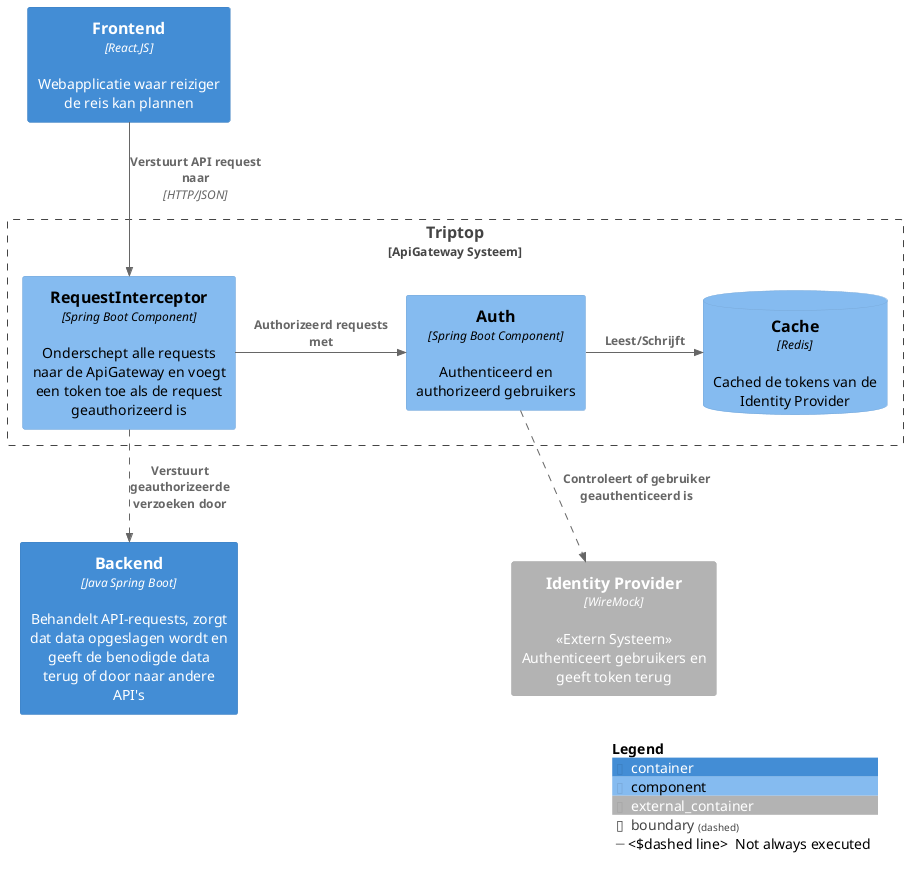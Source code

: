 @startuml
!include <C4/C4_Component>

$addRelTagToLegend(D_Rel, "black", "gray", $DASHED_LINE, Not always executed, dashed line)

!unquoted procedure D_Rel($from, $to, $label, $techn="", $descr="", $sprite="", $tags="D_Rel", $link="", $direction = "")
!if ($direction == right)
    $getRel(("-[dashed]right->>"), $from, $to, $label, $techn, $descr, $sprite, $tags, $link)
!elseif ($direction == left)
    $getRel(("-[dashed]left->>"), $from, $to, $label, $techn, $descr, $sprite, $tags, $link)
!elseif ($direction == up)
    $getRel(("-[dashed]up->>"), $from, $to, $label, $techn, $descr, $sprite, $tags, $link)
!elseif ($direction == down)
    $getRel(("-[dashed]down->>"), $from, $to, $label, $techn, $descr, $sprite, $tags, $link)
!else
    $getRel("-[dashed]->>", $from, $to, $label, $techn, $descr, $sprite, $tags, $link)
!endif
increment()
!endprocedure

!unquoted procedure D_Rel_R($from, $to, $label, $techn="", $descr="", $sprite="", $tags="", $link="")
D_Rel($from, $to, $label, $techn, $descr, $sprite, D_Rel, $link, right)
!endprocedure

!unquoted procedure D_Rel_L($from, $to, $label, $techn="", $descr="", $sprite="", $tags="", $link="")
D_Rel($from, $to, $label, $techn, $descr, $sprite, D_Rel, $link, left)
!endprocedure

!unquoted procedure D_Rel_U($from, $to, $label, $techn="", $descr="", $sprite="", $tags="", $link="")
D_Rel($from, $to, $label, $techn, $descr, $sprite, D_Rel, $link, up)
!endprocedure

!unquoted procedure D_Rel_D($from, $to, $label, $techn="", $descr="", $sprite="", $tags="", $link="")
D_Rel($from, $to, $label, $techn, $descr, $sprite, D_Rel, $link, down)
!endprocedure

Container_Ext(id_provider, "Identity Provider", WireMock, "<<Extern Systeem>>\nAuthenticeert gebruikers en geeft token terug")

Container(frontend, "Frontend", "React.JS", "Webapplicatie waar reiziger de reis kan plannen")

Boundary(api_gateway, "Triptop", "ApiGateway Systeem") {
    Component(api_request_interceptor, RequestInterceptor, Spring Boot Component, Onderschept alle requests naar de ApiGateway en voegt een token toe als de request geauthorizeerd is)
    Component(api_auth, Auth, Spring Boot Component, Authenticeerd en authorizeerd gebruikers)
    ComponentDb(api_cache, Cache, Redis, Cached de tokens van de Identity Provider)

    Rel_R(api_request_interceptor, api_auth, Authorizeerd requests met)
    Rel_R(api_auth, api_cache, Leest/Schrijft)
}

D_Rel(api_auth, id_provider, "Controleert of gebruiker geauthenticeerd is")
Lay_R(api_cache, id_provider)

Rel_D(frontend, api_request_interceptor, Verstuurt API request naar, HTTP/JSON)

Container(backend, "Backend", "Java Spring Boot", "Behandelt API-requests, zorgt dat data opgeslagen wordt en geeft de benodigde data terug of door naar andere API's")

D_Rel_D(api_request_interceptor, backend, Verstuurt geauthorizeerde verzoeken door)


SHOW_LEGEND()

@enduml